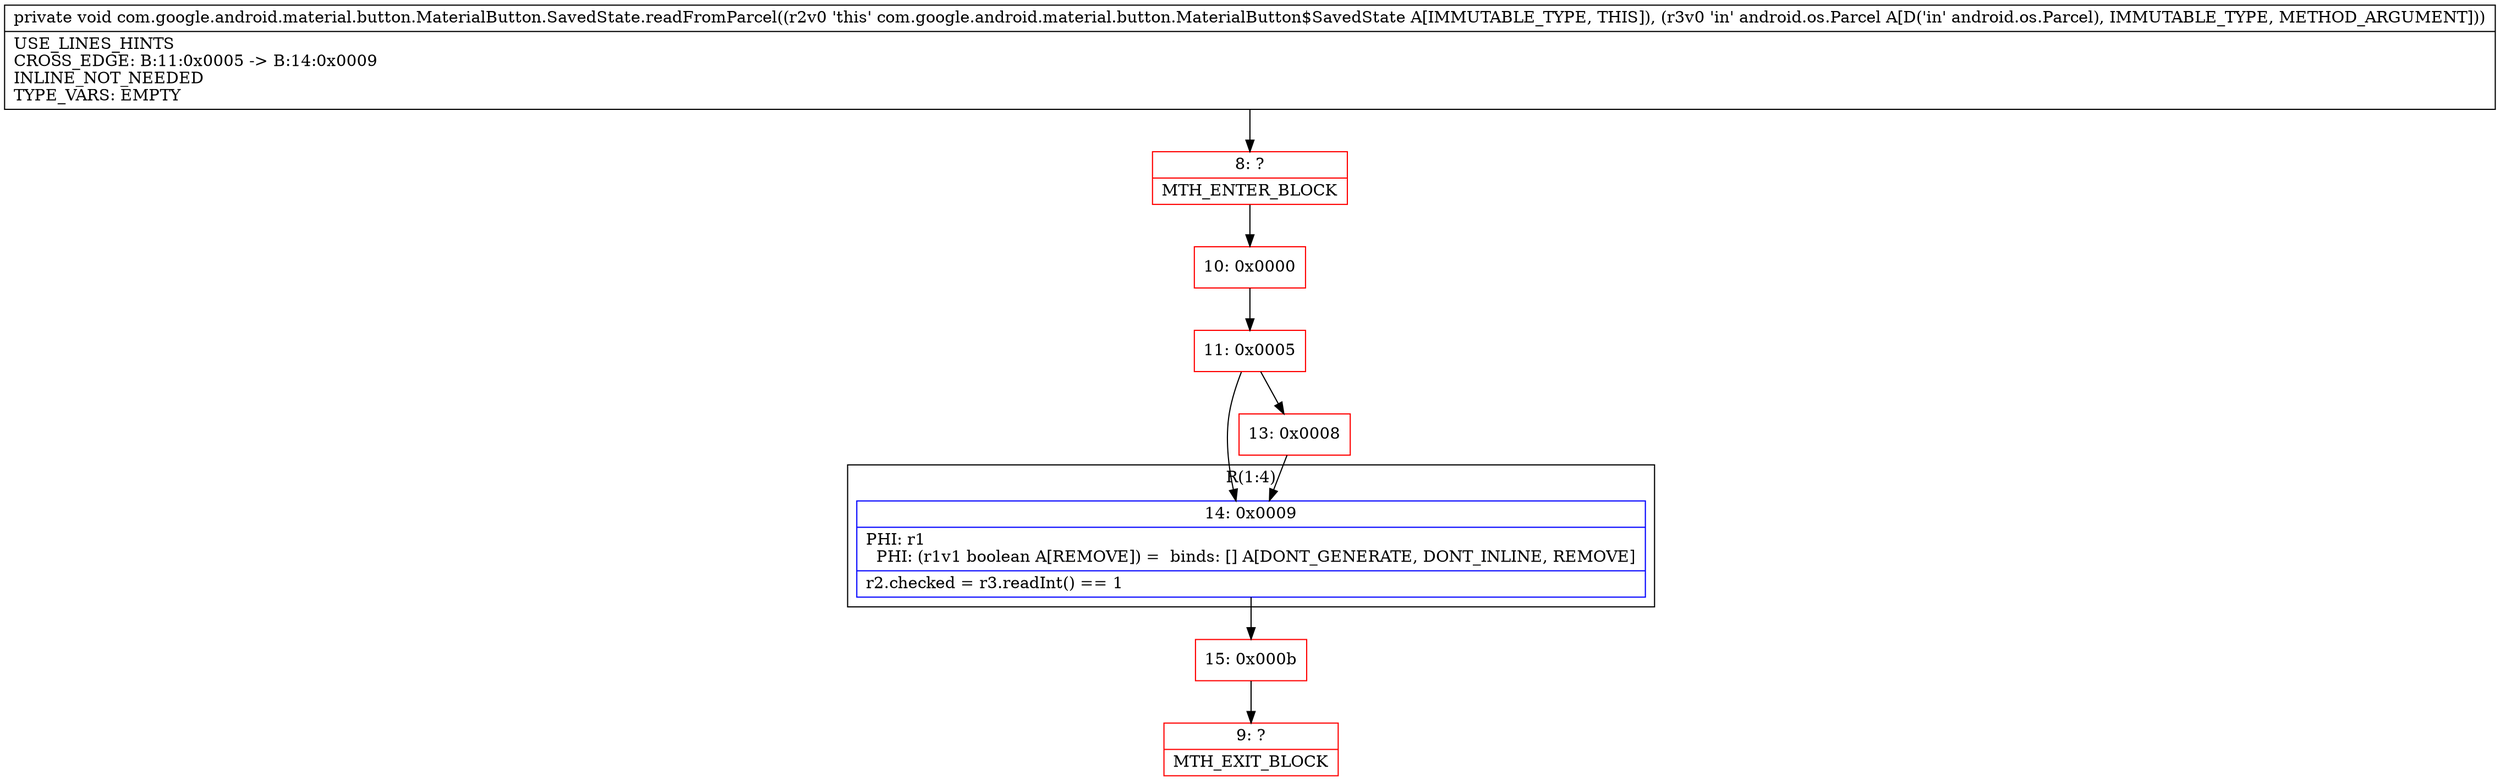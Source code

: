 digraph "CFG forcom.google.android.material.button.MaterialButton.SavedState.readFromParcel(Landroid\/os\/Parcel;)V" {
subgraph cluster_Region_491928880 {
label = "R(1:4)";
node [shape=record,color=blue];
Node_14 [shape=record,label="{14\:\ 0x0009|PHI: r1 \l  PHI: (r1v1 boolean A[REMOVE]) =  binds: [] A[DONT_GENERATE, DONT_INLINE, REMOVE]\l|r2.checked = r3.readInt() == 1\l}"];
}
Node_8 [shape=record,color=red,label="{8\:\ ?|MTH_ENTER_BLOCK\l}"];
Node_10 [shape=record,color=red,label="{10\:\ 0x0000}"];
Node_11 [shape=record,color=red,label="{11\:\ 0x0005}"];
Node_13 [shape=record,color=red,label="{13\:\ 0x0008}"];
Node_15 [shape=record,color=red,label="{15\:\ 0x000b}"];
Node_9 [shape=record,color=red,label="{9\:\ ?|MTH_EXIT_BLOCK\l}"];
MethodNode[shape=record,label="{private void com.google.android.material.button.MaterialButton.SavedState.readFromParcel((r2v0 'this' com.google.android.material.button.MaterialButton$SavedState A[IMMUTABLE_TYPE, THIS]), (r3v0 'in' android.os.Parcel A[D('in' android.os.Parcel), IMMUTABLE_TYPE, METHOD_ARGUMENT]))  | USE_LINES_HINTS\lCROSS_EDGE: B:11:0x0005 \-\> B:14:0x0009\lINLINE_NOT_NEEDED\lTYPE_VARS: EMPTY\l}"];
MethodNode -> Node_8;Node_14 -> Node_15;
Node_8 -> Node_10;
Node_10 -> Node_11;
Node_11 -> Node_13;
Node_11 -> Node_14;
Node_13 -> Node_14;
Node_15 -> Node_9;
}

